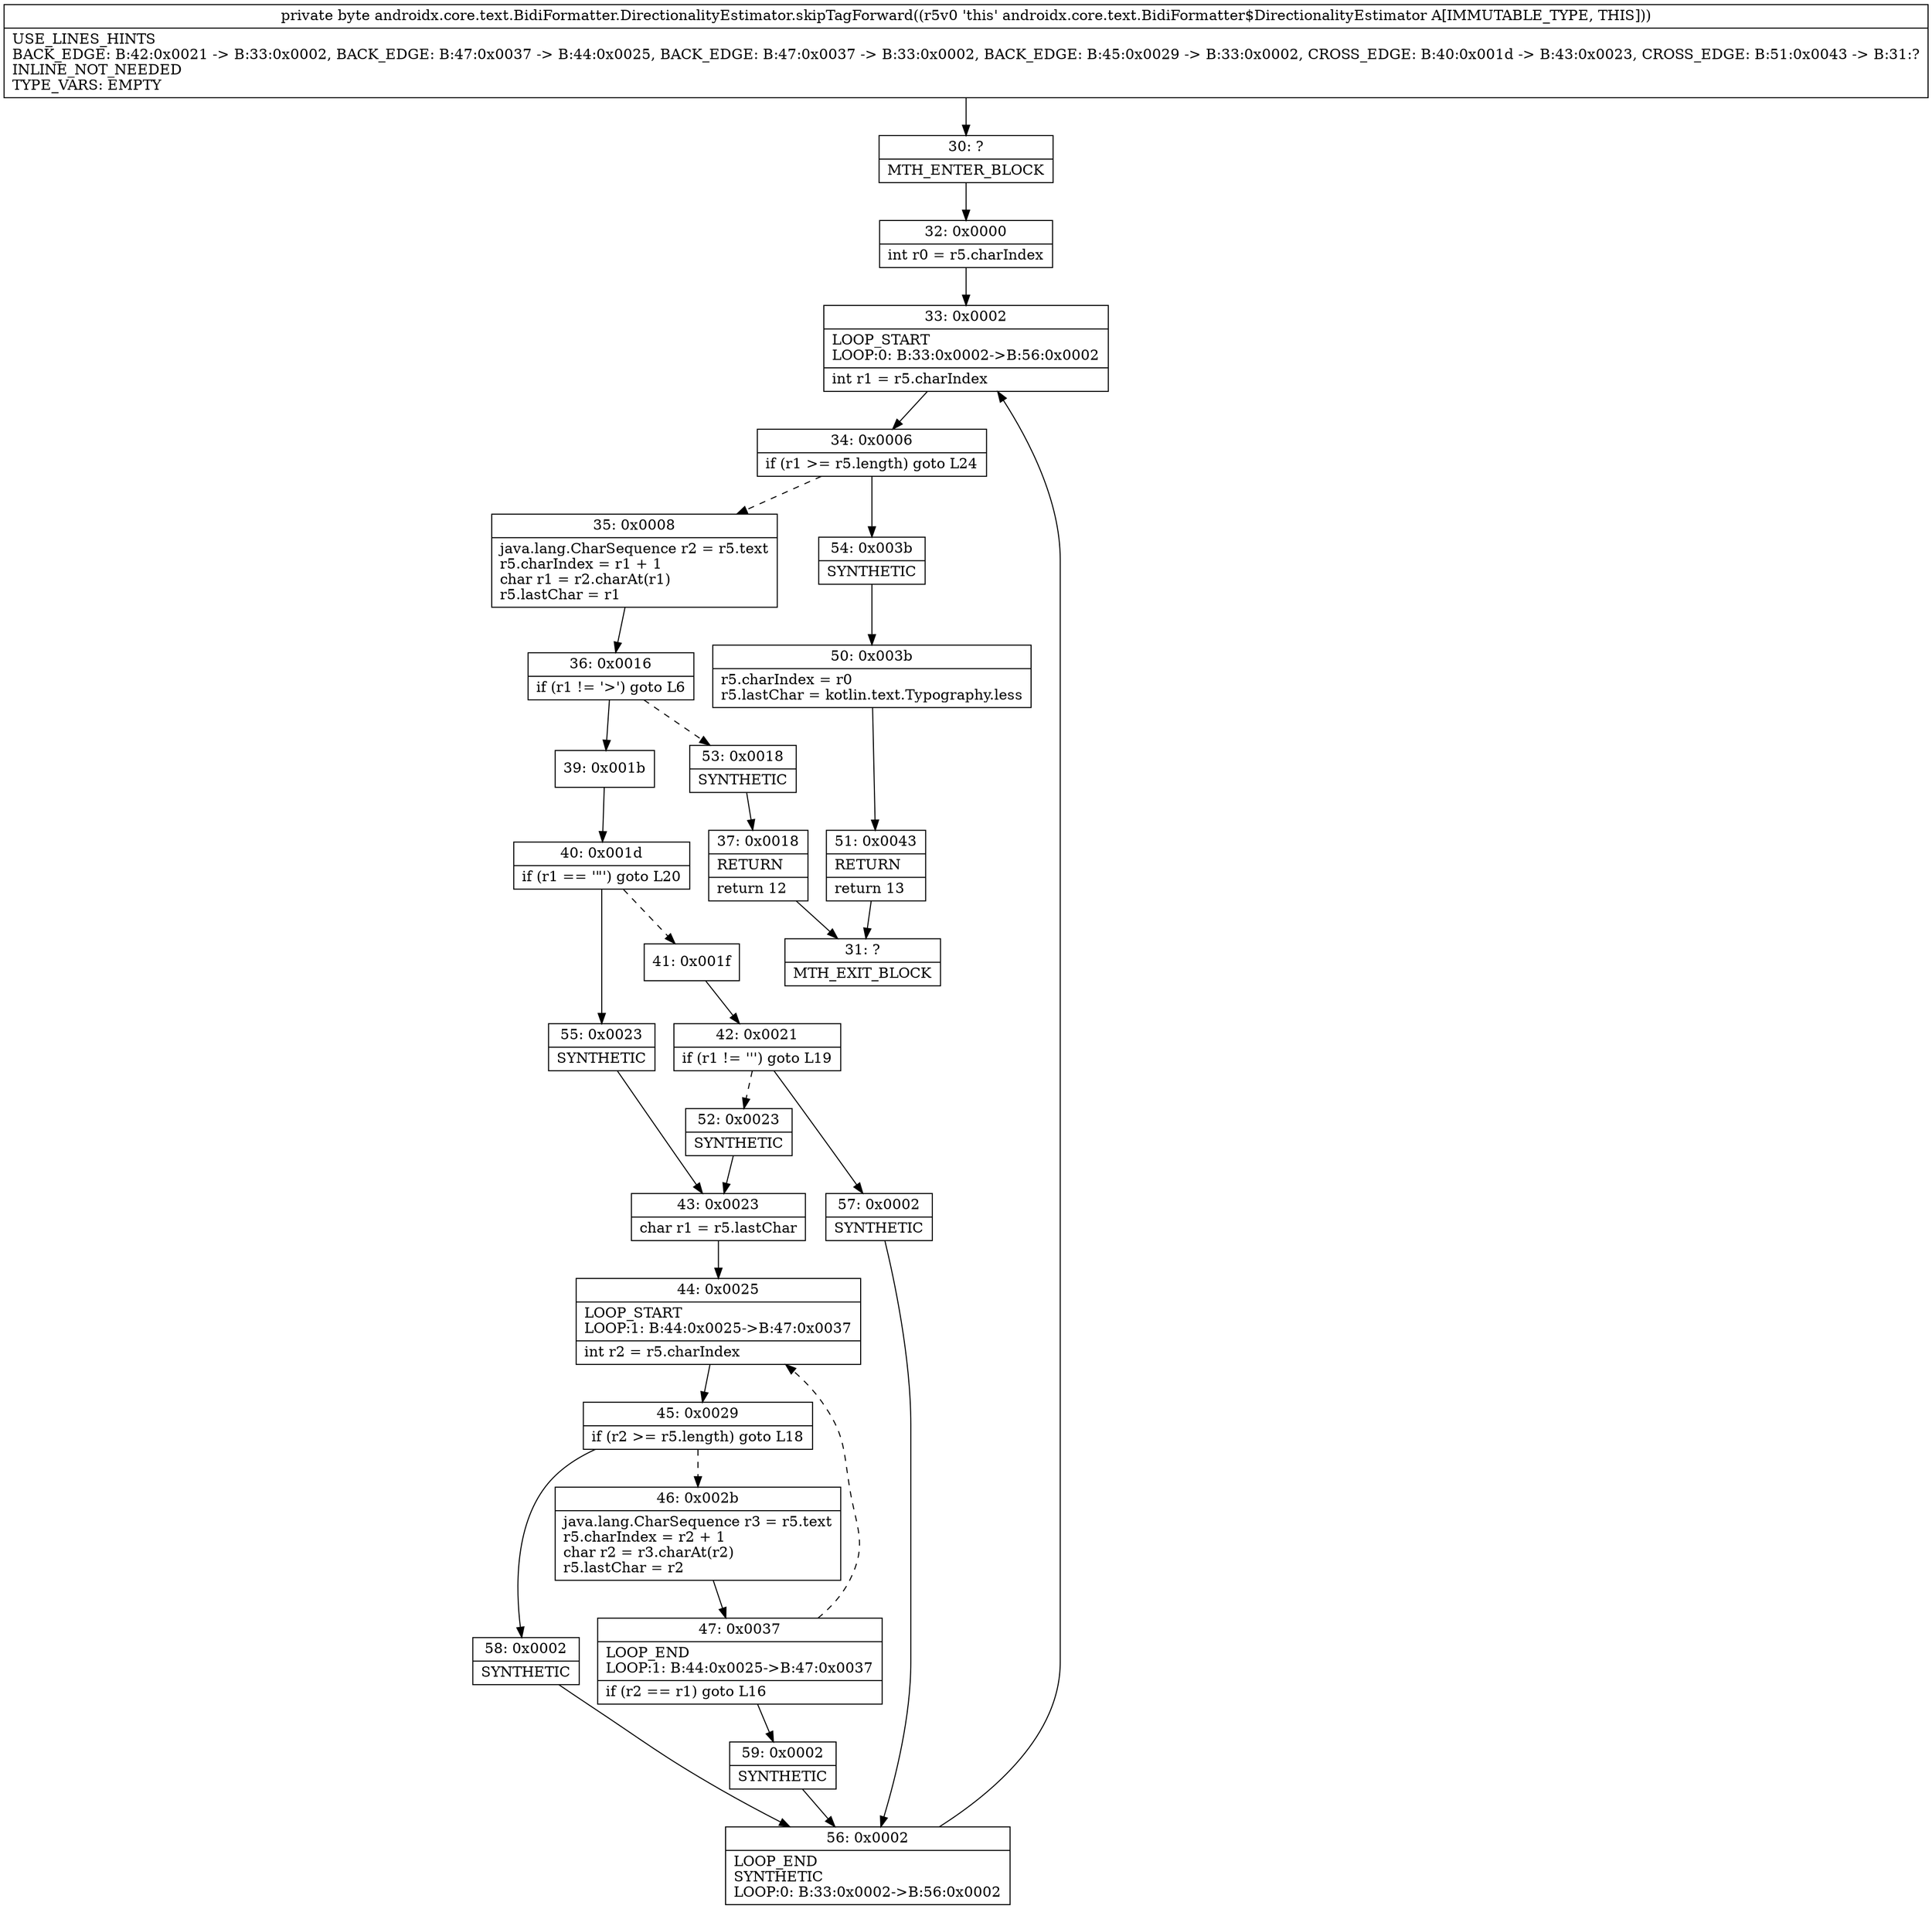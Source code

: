 digraph "CFG forandroidx.core.text.BidiFormatter.DirectionalityEstimator.skipTagForward()B" {
Node_30 [shape=record,label="{30\:\ ?|MTH_ENTER_BLOCK\l}"];
Node_32 [shape=record,label="{32\:\ 0x0000|int r0 = r5.charIndex\l}"];
Node_33 [shape=record,label="{33\:\ 0x0002|LOOP_START\lLOOP:0: B:33:0x0002\-\>B:56:0x0002\l|int r1 = r5.charIndex\l}"];
Node_34 [shape=record,label="{34\:\ 0x0006|if (r1 \>= r5.length) goto L24\l}"];
Node_35 [shape=record,label="{35\:\ 0x0008|java.lang.CharSequence r2 = r5.text\lr5.charIndex = r1 + 1\lchar r1 = r2.charAt(r1)\lr5.lastChar = r1\l}"];
Node_36 [shape=record,label="{36\:\ 0x0016|if (r1 != '\>') goto L6\l}"];
Node_39 [shape=record,label="{39\:\ 0x001b}"];
Node_40 [shape=record,label="{40\:\ 0x001d|if (r1 == '\"') goto L20\l}"];
Node_41 [shape=record,label="{41\:\ 0x001f}"];
Node_42 [shape=record,label="{42\:\ 0x0021|if (r1 != ''') goto L19\l}"];
Node_52 [shape=record,label="{52\:\ 0x0023|SYNTHETIC\l}"];
Node_43 [shape=record,label="{43\:\ 0x0023|char r1 = r5.lastChar\l}"];
Node_44 [shape=record,label="{44\:\ 0x0025|LOOP_START\lLOOP:1: B:44:0x0025\-\>B:47:0x0037\l|int r2 = r5.charIndex\l}"];
Node_45 [shape=record,label="{45\:\ 0x0029|if (r2 \>= r5.length) goto L18\l}"];
Node_46 [shape=record,label="{46\:\ 0x002b|java.lang.CharSequence r3 = r5.text\lr5.charIndex = r2 + 1\lchar r2 = r3.charAt(r2)\lr5.lastChar = r2\l}"];
Node_47 [shape=record,label="{47\:\ 0x0037|LOOP_END\lLOOP:1: B:44:0x0025\-\>B:47:0x0037\l|if (r2 == r1) goto L16\l}"];
Node_59 [shape=record,label="{59\:\ 0x0002|SYNTHETIC\l}"];
Node_56 [shape=record,label="{56\:\ 0x0002|LOOP_END\lSYNTHETIC\lLOOP:0: B:33:0x0002\-\>B:56:0x0002\l}"];
Node_58 [shape=record,label="{58\:\ 0x0002|SYNTHETIC\l}"];
Node_57 [shape=record,label="{57\:\ 0x0002|SYNTHETIC\l}"];
Node_55 [shape=record,label="{55\:\ 0x0023|SYNTHETIC\l}"];
Node_53 [shape=record,label="{53\:\ 0x0018|SYNTHETIC\l}"];
Node_37 [shape=record,label="{37\:\ 0x0018|RETURN\l|return 12\l}"];
Node_31 [shape=record,label="{31\:\ ?|MTH_EXIT_BLOCK\l}"];
Node_54 [shape=record,label="{54\:\ 0x003b|SYNTHETIC\l}"];
Node_50 [shape=record,label="{50\:\ 0x003b|r5.charIndex = r0\lr5.lastChar = kotlin.text.Typography.less\l}"];
Node_51 [shape=record,label="{51\:\ 0x0043|RETURN\l|return 13\l}"];
MethodNode[shape=record,label="{private byte androidx.core.text.BidiFormatter.DirectionalityEstimator.skipTagForward((r5v0 'this' androidx.core.text.BidiFormatter$DirectionalityEstimator A[IMMUTABLE_TYPE, THIS]))  | USE_LINES_HINTS\lBACK_EDGE: B:42:0x0021 \-\> B:33:0x0002, BACK_EDGE: B:47:0x0037 \-\> B:44:0x0025, BACK_EDGE: B:47:0x0037 \-\> B:33:0x0002, BACK_EDGE: B:45:0x0029 \-\> B:33:0x0002, CROSS_EDGE: B:40:0x001d \-\> B:43:0x0023, CROSS_EDGE: B:51:0x0043 \-\> B:31:?\lINLINE_NOT_NEEDED\lTYPE_VARS: EMPTY\l}"];
MethodNode -> Node_30;Node_30 -> Node_32;
Node_32 -> Node_33;
Node_33 -> Node_34;
Node_34 -> Node_35[style=dashed];
Node_34 -> Node_54;
Node_35 -> Node_36;
Node_36 -> Node_39;
Node_36 -> Node_53[style=dashed];
Node_39 -> Node_40;
Node_40 -> Node_41[style=dashed];
Node_40 -> Node_55;
Node_41 -> Node_42;
Node_42 -> Node_52[style=dashed];
Node_42 -> Node_57;
Node_52 -> Node_43;
Node_43 -> Node_44;
Node_44 -> Node_45;
Node_45 -> Node_46[style=dashed];
Node_45 -> Node_58;
Node_46 -> Node_47;
Node_47 -> Node_44[style=dashed];
Node_47 -> Node_59;
Node_59 -> Node_56;
Node_56 -> Node_33;
Node_58 -> Node_56;
Node_57 -> Node_56;
Node_55 -> Node_43;
Node_53 -> Node_37;
Node_37 -> Node_31;
Node_54 -> Node_50;
Node_50 -> Node_51;
Node_51 -> Node_31;
}

